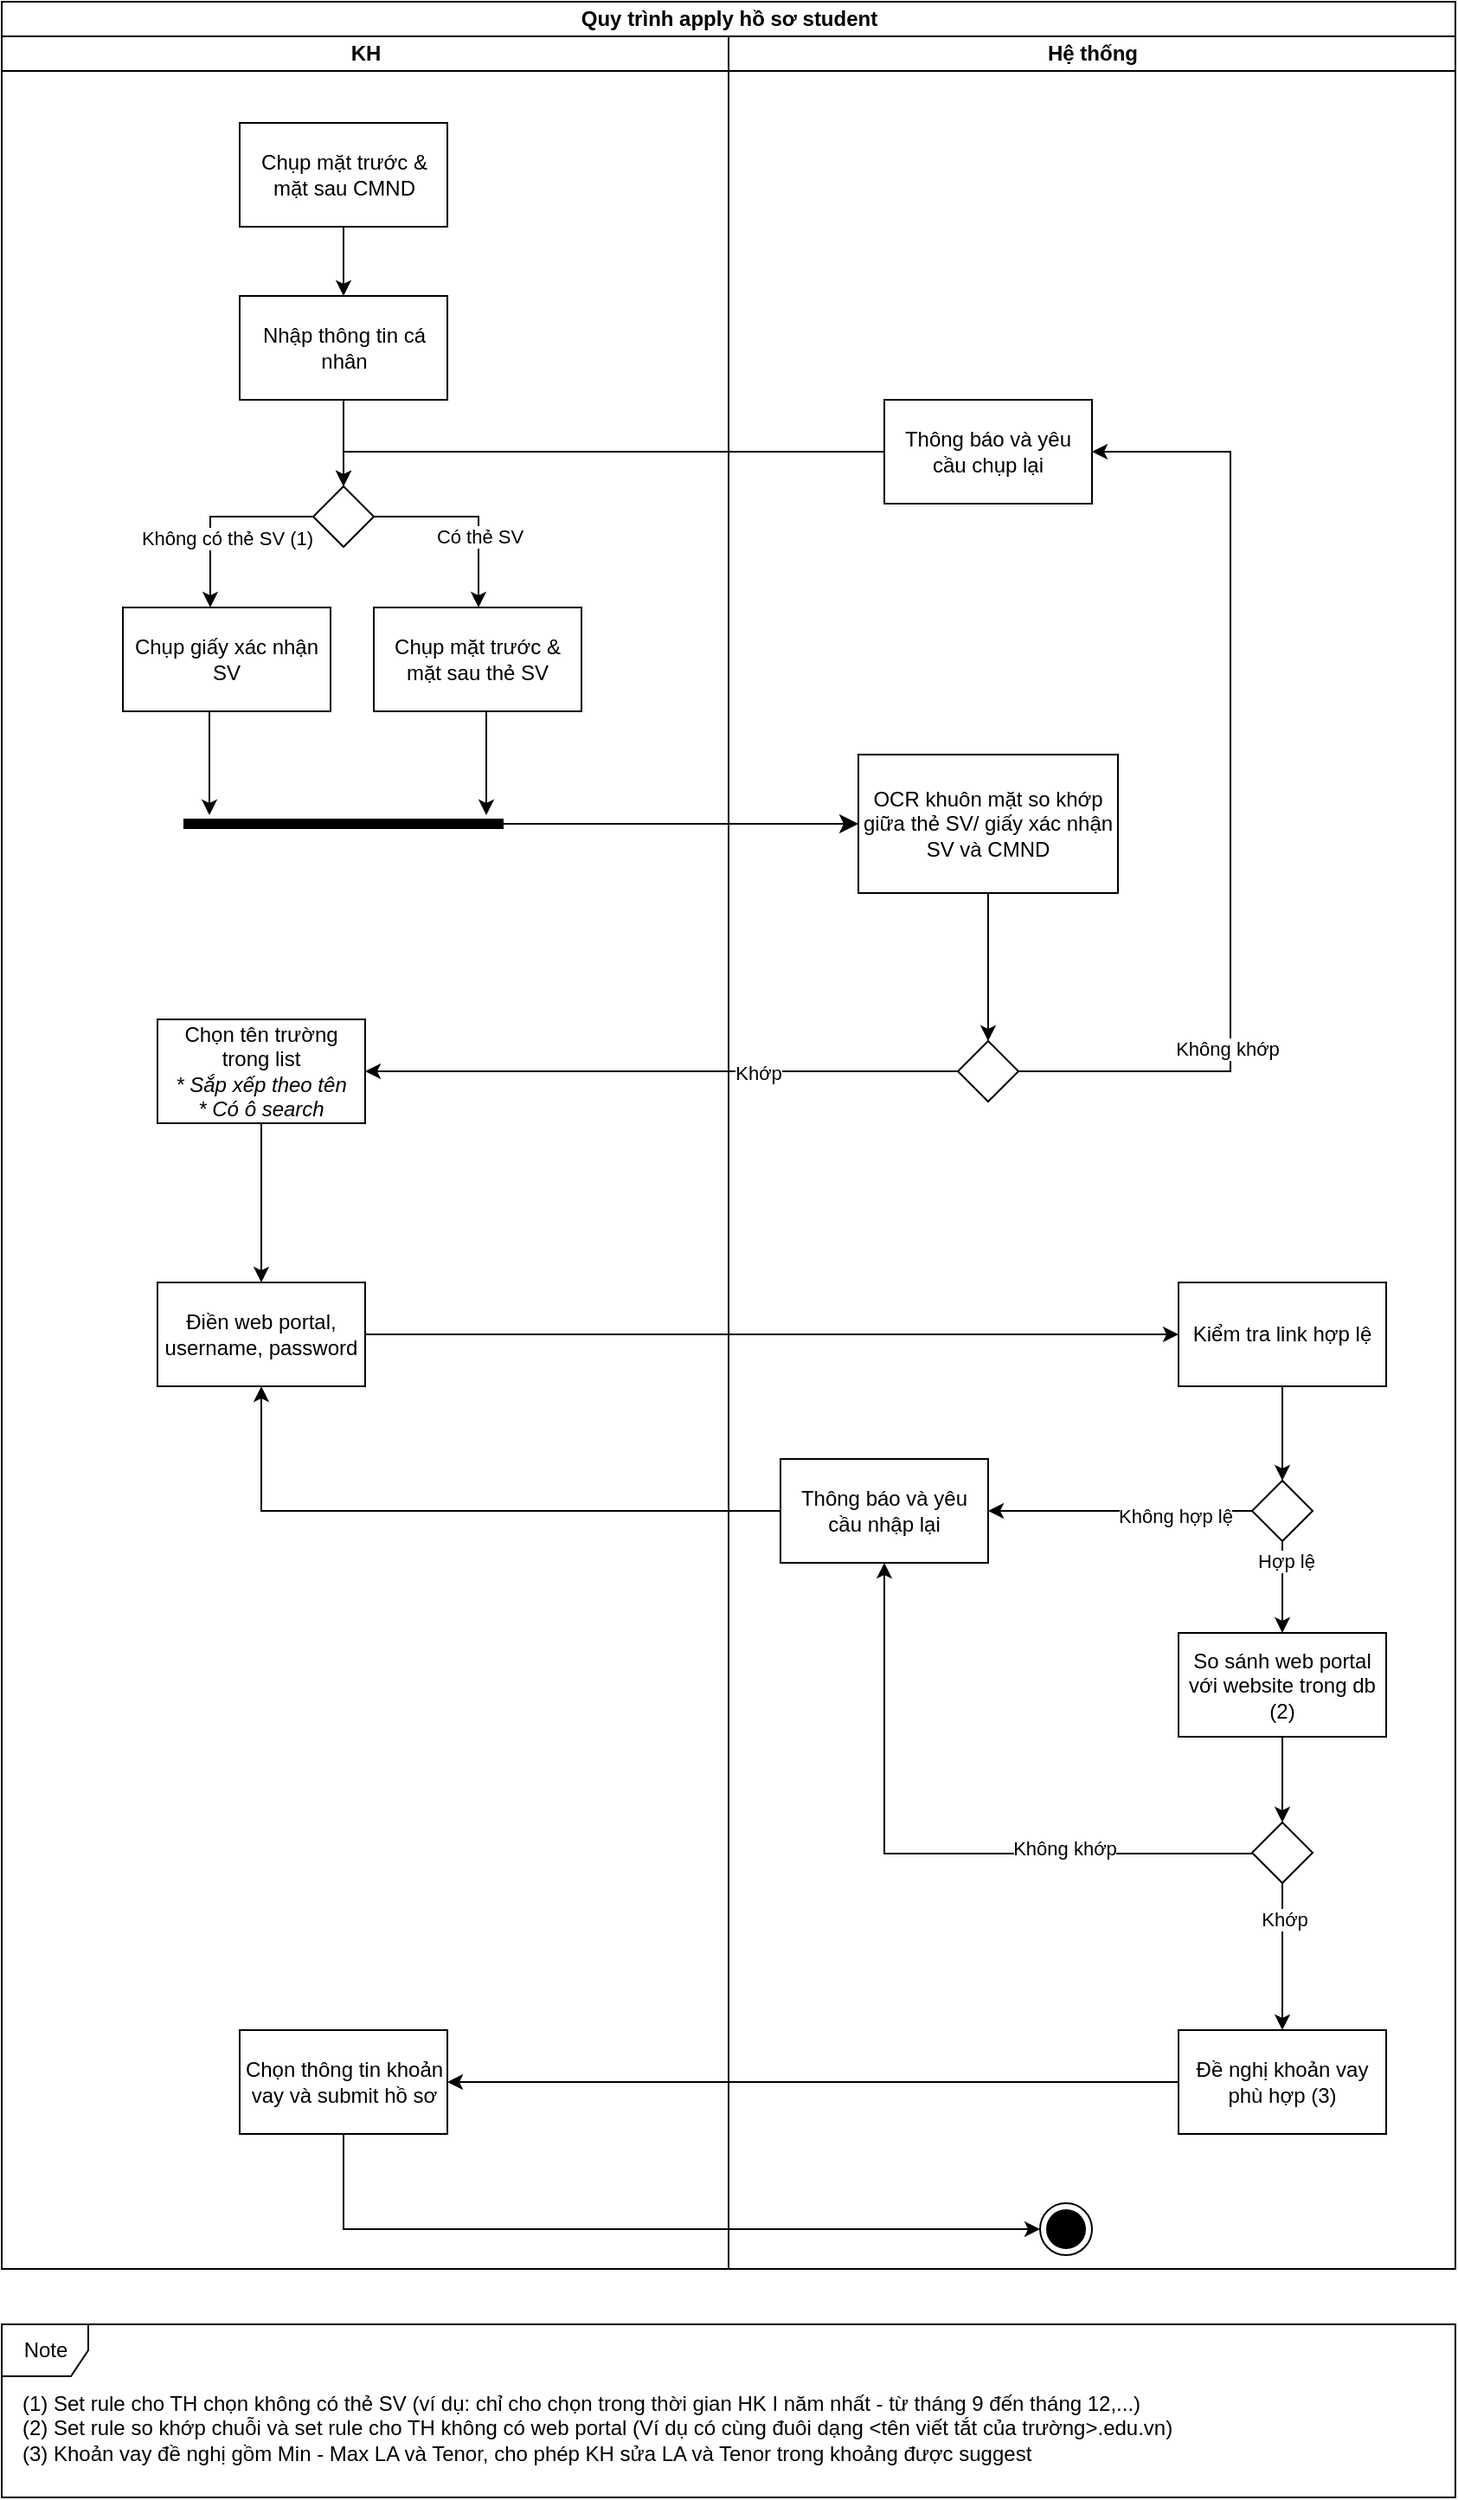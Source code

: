 <mxfile version="14.2.5" type="github">
  <diagram id="ApFhPT5XMt6wGnuyw4Qg" name="Page-1">
    <mxGraphModel dx="1422" dy="762" grid="1" gridSize="10" guides="1" tooltips="1" connect="1" arrows="1" fold="1" page="1" pageScale="1" pageWidth="850" pageHeight="1100" math="0" shadow="0">
      <root>
        <mxCell id="0" />
        <mxCell id="1" parent="0" />
        <mxCell id="FWywLmt_h5sMl4Gyv7Lm-1" value="Quy trình apply hồ sơ student" style="swimlane;html=1;childLayout=stackLayout;resizeParent=1;resizeParentMax=0;startSize=20;" vertex="1" parent="1">
          <mxGeometry x="80" y="200" width="840" height="1310" as="geometry" />
        </mxCell>
        <mxCell id="FWywLmt_h5sMl4Gyv7Lm-18" value="" style="edgeStyle=orthogonalEdgeStyle;rounded=0;orthogonalLoop=1;jettySize=auto;html=1;" edge="1" parent="FWywLmt_h5sMl4Gyv7Lm-1" source="FWywLmt_h5sMl4Gyv7Lm-13" target="FWywLmt_h5sMl4Gyv7Lm-17">
          <mxGeometry relative="1" as="geometry" />
        </mxCell>
        <mxCell id="FWywLmt_h5sMl4Gyv7Lm-19" value="Khớp" style="edgeLabel;html=1;align=center;verticalAlign=middle;resizable=0;points=[];" vertex="1" connectable="0" parent="FWywLmt_h5sMl4Gyv7Lm-18">
          <mxGeometry x="-0.321" y="1" relative="1" as="geometry">
            <mxPoint x="1" as="offset" />
          </mxGeometry>
        </mxCell>
        <mxCell id="FWywLmt_h5sMl4Gyv7Lm-73" style="edgeStyle=elbowEdgeStyle;rounded=0;orthogonalLoop=1;jettySize=auto;elbow=vertical;html=1;endArrow=classic;endFill=1;strokeColor=#000000;" edge="1" parent="FWywLmt_h5sMl4Gyv7Lm-1" source="FWywLmt_h5sMl4Gyv7Lm-38" target="FWywLmt_h5sMl4Gyv7Lm-31">
          <mxGeometry relative="1" as="geometry" />
        </mxCell>
        <mxCell id="FWywLmt_h5sMl4Gyv7Lm-75" style="edgeStyle=elbowEdgeStyle;rounded=0;orthogonalLoop=1;jettySize=auto;elbow=vertical;html=1;endArrow=classic;endFill=1;strokeColor=#000000;" edge="1" parent="FWywLmt_h5sMl4Gyv7Lm-1" source="FWywLmt_h5sMl4Gyv7Lm-31" target="FWywLmt_h5sMl4Gyv7Lm-74">
          <mxGeometry relative="1" as="geometry">
            <Array as="points">
              <mxPoint x="440" y="1287" />
              <mxPoint x="550" y="1377" />
            </Array>
          </mxGeometry>
        </mxCell>
        <mxCell id="FWywLmt_h5sMl4Gyv7Lm-37" style="edgeStyle=orthogonalEdgeStyle;rounded=0;orthogonalLoop=1;jettySize=auto;html=1;" edge="1" parent="FWywLmt_h5sMl4Gyv7Lm-1" source="FWywLmt_h5sMl4Gyv7Lm-34" target="FWywLmt_h5sMl4Gyv7Lm-20">
          <mxGeometry relative="1" as="geometry" />
        </mxCell>
        <mxCell id="FWywLmt_h5sMl4Gyv7Lm-50" value="" style="edgeStyle=orthogonalEdgeStyle;rounded=0;orthogonalLoop=1;jettySize=auto;html=1;" edge="1" parent="FWywLmt_h5sMl4Gyv7Lm-1" source="FWywLmt_h5sMl4Gyv7Lm-20" target="FWywLmt_h5sMl4Gyv7Lm-49">
          <mxGeometry relative="1" as="geometry" />
        </mxCell>
        <mxCell id="FWywLmt_h5sMl4Gyv7Lm-2" value="KH" style="swimlane;html=1;startSize=20;" vertex="1" parent="FWywLmt_h5sMl4Gyv7Lm-1">
          <mxGeometry y="20" width="420" height="1290" as="geometry" />
        </mxCell>
        <mxCell id="FWywLmt_h5sMl4Gyv7Lm-48" style="edgeStyle=orthogonalEdgeStyle;rounded=0;orthogonalLoop=1;jettySize=auto;html=1;" edge="1" parent="FWywLmt_h5sMl4Gyv7Lm-2" source="FWywLmt_h5sMl4Gyv7Lm-5" target="FWywLmt_h5sMl4Gyv7Lm-6">
          <mxGeometry relative="1" as="geometry" />
        </mxCell>
        <mxCell id="FWywLmt_h5sMl4Gyv7Lm-5" value="Nhập thông tin cá nhân" style="shape=ext;rounded=0;html=1;whiteSpace=wrap;" vertex="1" parent="FWywLmt_h5sMl4Gyv7Lm-2">
          <mxGeometry x="137.5" y="150" width="120" height="60" as="geometry" />
        </mxCell>
        <mxCell id="FWywLmt_h5sMl4Gyv7Lm-56" style="edgeStyle=orthogonalEdgeStyle;rounded=0;orthogonalLoop=1;jettySize=auto;html=1;" edge="1" parent="FWywLmt_h5sMl4Gyv7Lm-2" source="FWywLmt_h5sMl4Gyv7Lm-6" target="FWywLmt_h5sMl4Gyv7Lm-42">
          <mxGeometry relative="1" as="geometry">
            <Array as="points">
              <mxPoint x="120.5" y="278" />
            </Array>
          </mxGeometry>
        </mxCell>
        <mxCell id="FWywLmt_h5sMl4Gyv7Lm-76" value="Không có thẻ SV (1)" style="edgeLabel;html=1;align=center;verticalAlign=middle;resizable=0;points=[];" vertex="1" connectable="0" parent="FWywLmt_h5sMl4Gyv7Lm-56">
          <mxGeometry x="-0.125" y="-2" relative="1" as="geometry">
            <mxPoint x="-1" y="14.5" as="offset" />
          </mxGeometry>
        </mxCell>
        <mxCell id="FWywLmt_h5sMl4Gyv7Lm-57" style="edgeStyle=orthogonalEdgeStyle;rounded=0;orthogonalLoop=1;jettySize=auto;html=1;" edge="1" parent="FWywLmt_h5sMl4Gyv7Lm-2" source="FWywLmt_h5sMl4Gyv7Lm-6" target="FWywLmt_h5sMl4Gyv7Lm-8">
          <mxGeometry relative="1" as="geometry">
            <Array as="points">
              <mxPoint x="275.5" y="278" />
            </Array>
          </mxGeometry>
        </mxCell>
        <mxCell id="FWywLmt_h5sMl4Gyv7Lm-77" value="Có thẻ SV" style="edgeLabel;html=1;align=center;verticalAlign=middle;resizable=0;points=[];" vertex="1" connectable="0" parent="FWywLmt_h5sMl4Gyv7Lm-57">
          <mxGeometry x="0.274" relative="1" as="geometry">
            <mxPoint as="offset" />
          </mxGeometry>
        </mxCell>
        <mxCell id="FWywLmt_h5sMl4Gyv7Lm-6" value="" style="rhombus;whiteSpace=wrap;html=1;rounded=0;" vertex="1" parent="FWywLmt_h5sMl4Gyv7Lm-2">
          <mxGeometry x="180" y="260" width="35" height="35" as="geometry" />
        </mxCell>
        <mxCell id="FWywLmt_h5sMl4Gyv7Lm-60" style="edgeStyle=elbowEdgeStyle;rounded=0;orthogonalLoop=1;jettySize=auto;html=1;strokeColor=#000000;" edge="1" parent="FWywLmt_h5sMl4Gyv7Lm-2" source="FWywLmt_h5sMl4Gyv7Lm-8" target="FWywLmt_h5sMl4Gyv7Lm-58">
          <mxGeometry relative="1" as="geometry">
            <Array as="points">
              <mxPoint x="280" y="420" />
            </Array>
          </mxGeometry>
        </mxCell>
        <mxCell id="FWywLmt_h5sMl4Gyv7Lm-8" value="Chụp mặt trước &amp;amp; mặt sau thẻ SV" style="whiteSpace=wrap;html=1;rounded=0;" vertex="1" parent="FWywLmt_h5sMl4Gyv7Lm-2">
          <mxGeometry x="215" y="330" width="120" height="60" as="geometry" />
        </mxCell>
        <mxCell id="FWywLmt_h5sMl4Gyv7Lm-15" value="Chụp mặt trước &amp;amp; mặt sau CMND" style="whiteSpace=wrap;html=1;rounded=0;" vertex="1" parent="FWywLmt_h5sMl4Gyv7Lm-2">
          <mxGeometry x="137.5" y="50" width="120" height="60" as="geometry" />
        </mxCell>
        <mxCell id="FWywLmt_h5sMl4Gyv7Lm-16" value="" style="edgeStyle=orthogonalEdgeStyle;rounded=0;orthogonalLoop=1;jettySize=auto;html=1;" edge="1" parent="FWywLmt_h5sMl4Gyv7Lm-2" source="FWywLmt_h5sMl4Gyv7Lm-15" target="FWywLmt_h5sMl4Gyv7Lm-5">
          <mxGeometry relative="1" as="geometry" />
        </mxCell>
        <mxCell id="FWywLmt_h5sMl4Gyv7Lm-17" value="Chọn tên trường trong list&lt;br&gt;&lt;i&gt;* Sắp xếp theo tên&lt;br&gt;* Có ô search&lt;/i&gt;" style="whiteSpace=wrap;html=1;rounded=0;" vertex="1" parent="FWywLmt_h5sMl4Gyv7Lm-2">
          <mxGeometry x="90" y="568" width="120" height="60" as="geometry" />
        </mxCell>
        <mxCell id="FWywLmt_h5sMl4Gyv7Lm-31" value="Chọn thông tin khoản vay và submit hồ sơ" style="whiteSpace=wrap;html=1;rounded=0;" vertex="1" parent="FWywLmt_h5sMl4Gyv7Lm-2">
          <mxGeometry x="137.5" y="1152" width="120" height="60" as="geometry" />
        </mxCell>
        <mxCell id="FWywLmt_h5sMl4Gyv7Lm-63" style="edgeStyle=elbowEdgeStyle;rounded=0;orthogonalLoop=1;jettySize=auto;html=1;strokeColor=#000000;" edge="1" parent="FWywLmt_h5sMl4Gyv7Lm-2" source="FWywLmt_h5sMl4Gyv7Lm-42" target="FWywLmt_h5sMl4Gyv7Lm-58">
          <mxGeometry relative="1" as="geometry">
            <Array as="points">
              <mxPoint x="120" y="410" />
            </Array>
          </mxGeometry>
        </mxCell>
        <mxCell id="FWywLmt_h5sMl4Gyv7Lm-42" value="Chụp giấy xác nhận SV" style="whiteSpace=wrap;html=1;rounded=0;" vertex="1" parent="FWywLmt_h5sMl4Gyv7Lm-2">
          <mxGeometry x="70" y="330" width="120" height="60" as="geometry" />
        </mxCell>
        <mxCell id="FWywLmt_h5sMl4Gyv7Lm-58" value="" style="shape=line;html=1;strokeWidth=6;rounded=0;" vertex="1" parent="FWywLmt_h5sMl4Gyv7Lm-2">
          <mxGeometry x="105" y="450" width="185" height="10" as="geometry" />
        </mxCell>
        <mxCell id="FWywLmt_h5sMl4Gyv7Lm-20" value="Điền web portal, username, password" style="whiteSpace=wrap;html=1;rounded=0;" vertex="1" parent="FWywLmt_h5sMl4Gyv7Lm-2">
          <mxGeometry x="90" y="720" width="120" height="60" as="geometry" />
        </mxCell>
        <mxCell id="FWywLmt_h5sMl4Gyv7Lm-21" value="" style="edgeStyle=orthogonalEdgeStyle;rounded=0;orthogonalLoop=1;jettySize=auto;html=1;" edge="1" parent="FWywLmt_h5sMl4Gyv7Lm-2" source="FWywLmt_h5sMl4Gyv7Lm-17" target="FWywLmt_h5sMl4Gyv7Lm-20">
          <mxGeometry relative="1" as="geometry" />
        </mxCell>
        <mxCell id="FWywLmt_h5sMl4Gyv7Lm-59" value="" style="html=1;verticalAlign=bottom;endArrow=classic;endSize=8;edgeStyle=elbowEdgeStyle;elbow=vertical;endFill=1;" edge="1" source="FWywLmt_h5sMl4Gyv7Lm-58" parent="FWywLmt_h5sMl4Gyv7Lm-1" target="FWywLmt_h5sMl4Gyv7Lm-11">
          <mxGeometry relative="1" as="geometry">
            <mxPoint x="180" y="510" as="targetPoint" />
          </mxGeometry>
        </mxCell>
        <mxCell id="FWywLmt_h5sMl4Gyv7Lm-65" style="edgeStyle=elbowEdgeStyle;rounded=0;orthogonalLoop=1;jettySize=auto;elbow=vertical;html=1;endArrow=classic;endFill=1;strokeColor=#000000;" edge="1" parent="FWywLmt_h5sMl4Gyv7Lm-1" source="FWywLmt_h5sMl4Gyv7Lm-51" target="FWywLmt_h5sMl4Gyv7Lm-6">
          <mxGeometry relative="1" as="geometry">
            <Array as="points">
              <mxPoint x="420" y="260" />
            </Array>
          </mxGeometry>
        </mxCell>
        <mxCell id="FWywLmt_h5sMl4Gyv7Lm-3" value="Hệ thống" style="swimlane;html=1;startSize=20;" vertex="1" parent="FWywLmt_h5sMl4Gyv7Lm-1">
          <mxGeometry x="420" y="20" width="420" height="1290" as="geometry" />
        </mxCell>
        <mxCell id="FWywLmt_h5sMl4Gyv7Lm-11" value="OCR khuôn mặt so khớp giữa thẻ SV/ giấy xác nhận SV và CMND" style="whiteSpace=wrap;html=1;rounded=0;" vertex="1" parent="FWywLmt_h5sMl4Gyv7Lm-3">
          <mxGeometry x="75" y="415" width="150" height="80" as="geometry" />
        </mxCell>
        <mxCell id="FWywLmt_h5sMl4Gyv7Lm-13" value="" style="rhombus;whiteSpace=wrap;html=1;rounded=0;" vertex="1" parent="FWywLmt_h5sMl4Gyv7Lm-3">
          <mxGeometry x="132.5" y="580.5" width="35" height="35" as="geometry" />
        </mxCell>
        <mxCell id="FWywLmt_h5sMl4Gyv7Lm-14" value="" style="edgeStyle=orthogonalEdgeStyle;rounded=0;orthogonalLoop=1;jettySize=auto;html=1;" edge="1" parent="FWywLmt_h5sMl4Gyv7Lm-3" source="FWywLmt_h5sMl4Gyv7Lm-11" target="FWywLmt_h5sMl4Gyv7Lm-13">
          <mxGeometry relative="1" as="geometry" />
        </mxCell>
        <mxCell id="FWywLmt_h5sMl4Gyv7Lm-27" value="So sánh web portal với website trong db (2)" style="whiteSpace=wrap;html=1;rounded=0;" vertex="1" parent="FWywLmt_h5sMl4Gyv7Lm-3">
          <mxGeometry x="260" y="922.5" width="120" height="60" as="geometry" />
        </mxCell>
        <mxCell id="FWywLmt_h5sMl4Gyv7Lm-70" style="edgeStyle=elbowEdgeStyle;rounded=0;orthogonalLoop=1;jettySize=auto;elbow=vertical;html=1;endArrow=classic;endFill=1;strokeColor=#000000;" edge="1" parent="FWywLmt_h5sMl4Gyv7Lm-3" source="FWywLmt_h5sMl4Gyv7Lm-29" target="FWywLmt_h5sMl4Gyv7Lm-34">
          <mxGeometry relative="1" as="geometry">
            <Array as="points">
              <mxPoint x="190" y="1050" />
            </Array>
          </mxGeometry>
        </mxCell>
        <mxCell id="FWywLmt_h5sMl4Gyv7Lm-80" value="Không khớp" style="edgeLabel;html=1;align=center;verticalAlign=middle;resizable=0;points=[];" vertex="1" connectable="0" parent="FWywLmt_h5sMl4Gyv7Lm-70">
          <mxGeometry x="-0.428" y="-3" relative="1" as="geometry">
            <mxPoint as="offset" />
          </mxGeometry>
        </mxCell>
        <mxCell id="FWywLmt_h5sMl4Gyv7Lm-72" style="edgeStyle=elbowEdgeStyle;rounded=0;orthogonalLoop=1;jettySize=auto;elbow=vertical;html=1;endArrow=classic;endFill=1;strokeColor=#000000;" edge="1" parent="FWywLmt_h5sMl4Gyv7Lm-3" source="FWywLmt_h5sMl4Gyv7Lm-29" target="FWywLmt_h5sMl4Gyv7Lm-38">
          <mxGeometry relative="1" as="geometry" />
        </mxCell>
        <mxCell id="FWywLmt_h5sMl4Gyv7Lm-81" value="Khớp" style="edgeLabel;html=1;align=center;verticalAlign=middle;resizable=0;points=[];" vertex="1" connectable="0" parent="FWywLmt_h5sMl4Gyv7Lm-72">
          <mxGeometry x="-0.506" y="1" relative="1" as="geometry">
            <mxPoint as="offset" />
          </mxGeometry>
        </mxCell>
        <mxCell id="FWywLmt_h5sMl4Gyv7Lm-29" value="" style="rhombus;whiteSpace=wrap;html=1;rounded=0;" vertex="1" parent="FWywLmt_h5sMl4Gyv7Lm-3">
          <mxGeometry x="302.5" y="1032" width="35" height="35" as="geometry" />
        </mxCell>
        <mxCell id="FWywLmt_h5sMl4Gyv7Lm-30" value="" style="edgeStyle=orthogonalEdgeStyle;rounded=0;orthogonalLoop=1;jettySize=auto;html=1;" edge="1" parent="FWywLmt_h5sMl4Gyv7Lm-3" source="FWywLmt_h5sMl4Gyv7Lm-27" target="FWywLmt_h5sMl4Gyv7Lm-29">
          <mxGeometry relative="1" as="geometry">
            <Array as="points">
              <mxPoint x="320" y="1032" />
            </Array>
          </mxGeometry>
        </mxCell>
        <mxCell id="FWywLmt_h5sMl4Gyv7Lm-34" value="Thông báo và yêu cầu nhập lại" style="whiteSpace=wrap;html=1;rounded=0;" vertex="1" parent="FWywLmt_h5sMl4Gyv7Lm-3">
          <mxGeometry x="30" y="822" width="120" height="60" as="geometry" />
        </mxCell>
        <mxCell id="FWywLmt_h5sMl4Gyv7Lm-38" value="Đề nghị khoản vay phù hợp (3)" style="whiteSpace=wrap;html=1;rounded=0;" vertex="1" parent="FWywLmt_h5sMl4Gyv7Lm-3">
          <mxGeometry x="260" y="1152" width="120" height="60" as="geometry" />
        </mxCell>
        <mxCell id="FWywLmt_h5sMl4Gyv7Lm-49" value="Kiểm tra link hợp lệ" style="whiteSpace=wrap;html=1;rounded=0;" vertex="1" parent="FWywLmt_h5sMl4Gyv7Lm-3">
          <mxGeometry x="260" y="720" width="120" height="60" as="geometry" />
        </mxCell>
        <mxCell id="FWywLmt_h5sMl4Gyv7Lm-51" value="Thông báo và yêu cầu chụp lại" style="whiteSpace=wrap;html=1;rounded=0;" vertex="1" parent="FWywLmt_h5sMl4Gyv7Lm-3">
          <mxGeometry x="90" y="210" width="120" height="60" as="geometry" />
        </mxCell>
        <mxCell id="FWywLmt_h5sMl4Gyv7Lm-52" value="" style="edgeStyle=orthogonalEdgeStyle;rounded=0;orthogonalLoop=1;jettySize=auto;html=1;" edge="1" parent="FWywLmt_h5sMl4Gyv7Lm-3" source="FWywLmt_h5sMl4Gyv7Lm-13" target="FWywLmt_h5sMl4Gyv7Lm-51">
          <mxGeometry relative="1" as="geometry">
            <Array as="points">
              <mxPoint x="290" y="598" />
              <mxPoint x="290" y="240" />
            </Array>
          </mxGeometry>
        </mxCell>
        <mxCell id="FWywLmt_h5sMl4Gyv7Lm-53" value="Không khớp" style="edgeLabel;html=1;align=center;verticalAlign=middle;resizable=0;points=[];" vertex="1" connectable="0" parent="FWywLmt_h5sMl4Gyv7Lm-52">
          <mxGeometry x="-0.511" y="2" relative="1" as="geometry">
            <mxPoint y="1" as="offset" />
          </mxGeometry>
        </mxCell>
        <mxCell id="FWywLmt_h5sMl4Gyv7Lm-68" style="edgeStyle=elbowEdgeStyle;rounded=0;orthogonalLoop=1;jettySize=auto;elbow=vertical;html=1;endArrow=classic;endFill=1;strokeColor=#000000;" edge="1" parent="FWywLmt_h5sMl4Gyv7Lm-3" source="FWywLmt_h5sMl4Gyv7Lm-66" target="FWywLmt_h5sMl4Gyv7Lm-34">
          <mxGeometry relative="1" as="geometry" />
        </mxCell>
        <mxCell id="FWywLmt_h5sMl4Gyv7Lm-78" value="Không hợp lệ" style="edgeLabel;html=1;align=center;verticalAlign=middle;resizable=0;points=[];" vertex="1" connectable="0" parent="FWywLmt_h5sMl4Gyv7Lm-68">
          <mxGeometry x="-0.416" y="3" relative="1" as="geometry">
            <mxPoint as="offset" />
          </mxGeometry>
        </mxCell>
        <mxCell id="FWywLmt_h5sMl4Gyv7Lm-69" style="edgeStyle=elbowEdgeStyle;rounded=0;orthogonalLoop=1;jettySize=auto;elbow=vertical;html=1;endArrow=classic;endFill=1;strokeColor=#000000;" edge="1" parent="FWywLmt_h5sMl4Gyv7Lm-3" source="FWywLmt_h5sMl4Gyv7Lm-66" target="FWywLmt_h5sMl4Gyv7Lm-27">
          <mxGeometry relative="1" as="geometry" />
        </mxCell>
        <mxCell id="FWywLmt_h5sMl4Gyv7Lm-79" value="Hợp lệ" style="edgeLabel;html=1;align=center;verticalAlign=middle;resizable=0;points=[];" vertex="1" connectable="0" parent="FWywLmt_h5sMl4Gyv7Lm-69">
          <mxGeometry x="-0.566" y="2" relative="1" as="geometry">
            <mxPoint as="offset" />
          </mxGeometry>
        </mxCell>
        <mxCell id="FWywLmt_h5sMl4Gyv7Lm-66" value="" style="rhombus;whiteSpace=wrap;html=1;rounded=0;" vertex="1" parent="FWywLmt_h5sMl4Gyv7Lm-3">
          <mxGeometry x="302.5" y="834.5" width="35" height="35" as="geometry" />
        </mxCell>
        <mxCell id="FWywLmt_h5sMl4Gyv7Lm-67" value="" style="edgeStyle=elbowEdgeStyle;rounded=0;orthogonalLoop=1;jettySize=auto;elbow=vertical;html=1;endArrow=classic;endFill=1;strokeColor=#000000;" edge="1" parent="FWywLmt_h5sMl4Gyv7Lm-3" source="FWywLmt_h5sMl4Gyv7Lm-49" target="FWywLmt_h5sMl4Gyv7Lm-66">
          <mxGeometry relative="1" as="geometry" />
        </mxCell>
        <mxCell id="FWywLmt_h5sMl4Gyv7Lm-74" value="" style="ellipse;html=1;shape=endState;fillColor=#000000;strokeColor=#000000;rounded=0;" vertex="1" parent="FWywLmt_h5sMl4Gyv7Lm-3">
          <mxGeometry x="180" y="1252" width="30" height="30" as="geometry" />
        </mxCell>
        <mxCell id="FWywLmt_h5sMl4Gyv7Lm-88" value="Note" style="shape=umlFrame;tabPosition=left;html=1;boundedLbl=1;labelInHeader=1;width=50;height=30;rounded=0;strokeColor=#000000;" vertex="1" parent="1">
          <mxGeometry x="80" y="1542" width="840" height="100" as="geometry" />
        </mxCell>
        <mxCell id="FWywLmt_h5sMl4Gyv7Lm-90" value="(1) Set rule cho TH chọn không có thẻ SV (ví dụ: chỉ cho chọn trong thời gian HK I năm nhất - từ tháng 9 đến tháng 12,...)&lt;br&gt;(2) Set rule so khớp chuỗi và set rule cho TH không có web portal (Ví dụ có cùng đuôi dạng &amp;lt;tên viết tắt của trường&amp;gt;.edu.vn)&lt;br&gt;(3) Khoản vay đề nghị gồm Min - Max LA và Tenor, cho phép KH sửa LA và Tenor trong khoảng được suggest" style="text;html=1;strokeColor=none;fillColor=none;align=left;verticalAlign=middle;whiteSpace=wrap;rounded=0;" vertex="1" parent="1">
          <mxGeometry x="90" y="1572" width="810" height="60" as="geometry" />
        </mxCell>
      </root>
    </mxGraphModel>
  </diagram>
</mxfile>
